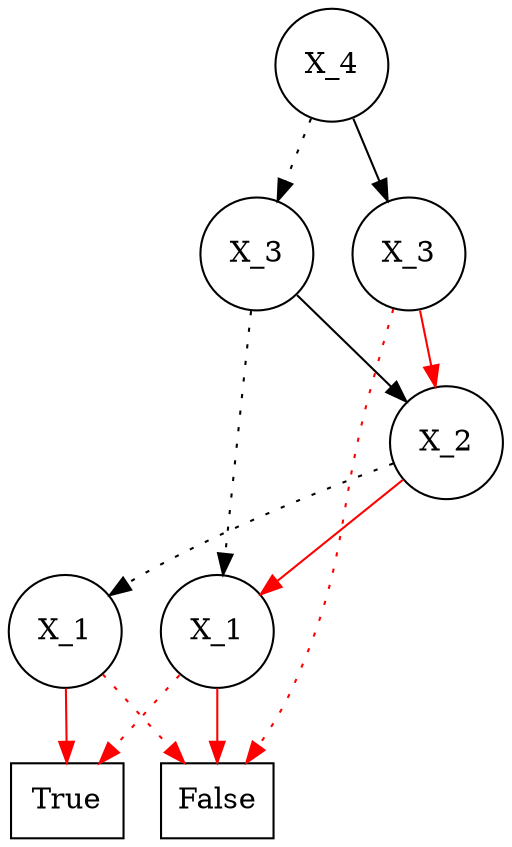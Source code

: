 digraph {
   graph [ordering=out]; node [shape=circle]; edge []; 
subgraph{  7 [label= "X_4"]
  7 -> 5[style=dotted] 
  7 -> 6
  5 [label= "X_3"]
  5 -> 2[style=dotted] 
  5 -> 4
  2 [label= "X_1"]
  2 -> 1[style=dotted, color=red] 
  2 -> 0[color=red] 
  4 [label= "X_2"]
  4 -> 3[style=dotted] 
  4 -> 2[color=red] 
  3 [label= "X_1"]
  3 -> 0[style=dotted, color=red] 
  3 -> 1[color=red] 
  6 [label= "X_3"]
  6 -> 0[style=dotted, color=red] 
  6 -> 4[color=red] 
  0 [label= "False", shape=rectangle]
  1 [label= "True", shape=rectangle]
{rank = same;0;1;}{rank = same;2;3;}{rank = same;4;}{rank = same;5;6;}{rank = same;7;}}}
